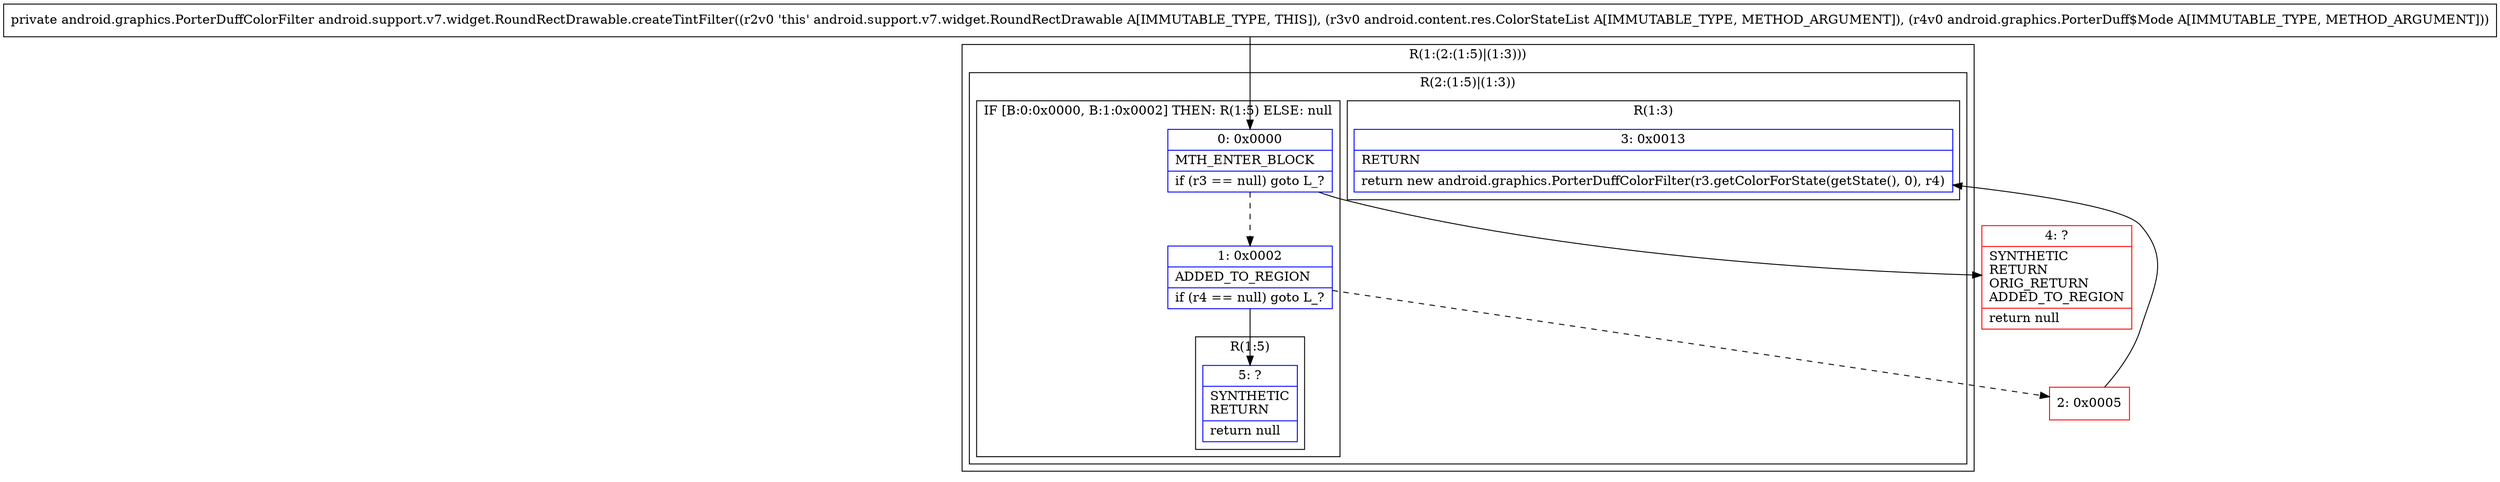digraph "CFG forandroid.support.v7.widget.RoundRectDrawable.createTintFilter(Landroid\/content\/res\/ColorStateList;Landroid\/graphics\/PorterDuff$Mode;)Landroid\/graphics\/PorterDuffColorFilter;" {
subgraph cluster_Region_1490900346 {
label = "R(1:(2:(1:5)|(1:3)))";
node [shape=record,color=blue];
subgraph cluster_Region_906142947 {
label = "R(2:(1:5)|(1:3))";
node [shape=record,color=blue];
subgraph cluster_IfRegion_264948864 {
label = "IF [B:0:0x0000, B:1:0x0002] THEN: R(1:5) ELSE: null";
node [shape=record,color=blue];
Node_0 [shape=record,label="{0\:\ 0x0000|MTH_ENTER_BLOCK\l|if (r3 == null) goto L_?\l}"];
Node_1 [shape=record,label="{1\:\ 0x0002|ADDED_TO_REGION\l|if (r4 == null) goto L_?\l}"];
subgraph cluster_Region_1253852343 {
label = "R(1:5)";
node [shape=record,color=blue];
Node_5 [shape=record,label="{5\:\ ?|SYNTHETIC\lRETURN\l|return null\l}"];
}
}
subgraph cluster_Region_2029563423 {
label = "R(1:3)";
node [shape=record,color=blue];
Node_3 [shape=record,label="{3\:\ 0x0013|RETURN\l|return new android.graphics.PorterDuffColorFilter(r3.getColorForState(getState(), 0), r4)\l}"];
}
}
}
Node_2 [shape=record,color=red,label="{2\:\ 0x0005}"];
Node_4 [shape=record,color=red,label="{4\:\ ?|SYNTHETIC\lRETURN\lORIG_RETURN\lADDED_TO_REGION\l|return null\l}"];
MethodNode[shape=record,label="{private android.graphics.PorterDuffColorFilter android.support.v7.widget.RoundRectDrawable.createTintFilter((r2v0 'this' android.support.v7.widget.RoundRectDrawable A[IMMUTABLE_TYPE, THIS]), (r3v0 android.content.res.ColorStateList A[IMMUTABLE_TYPE, METHOD_ARGUMENT]), (r4v0 android.graphics.PorterDuff$Mode A[IMMUTABLE_TYPE, METHOD_ARGUMENT])) }"];
MethodNode -> Node_0;
Node_0 -> Node_1[style=dashed];
Node_0 -> Node_4;
Node_1 -> Node_2[style=dashed];
Node_1 -> Node_5;
Node_2 -> Node_3;
}

